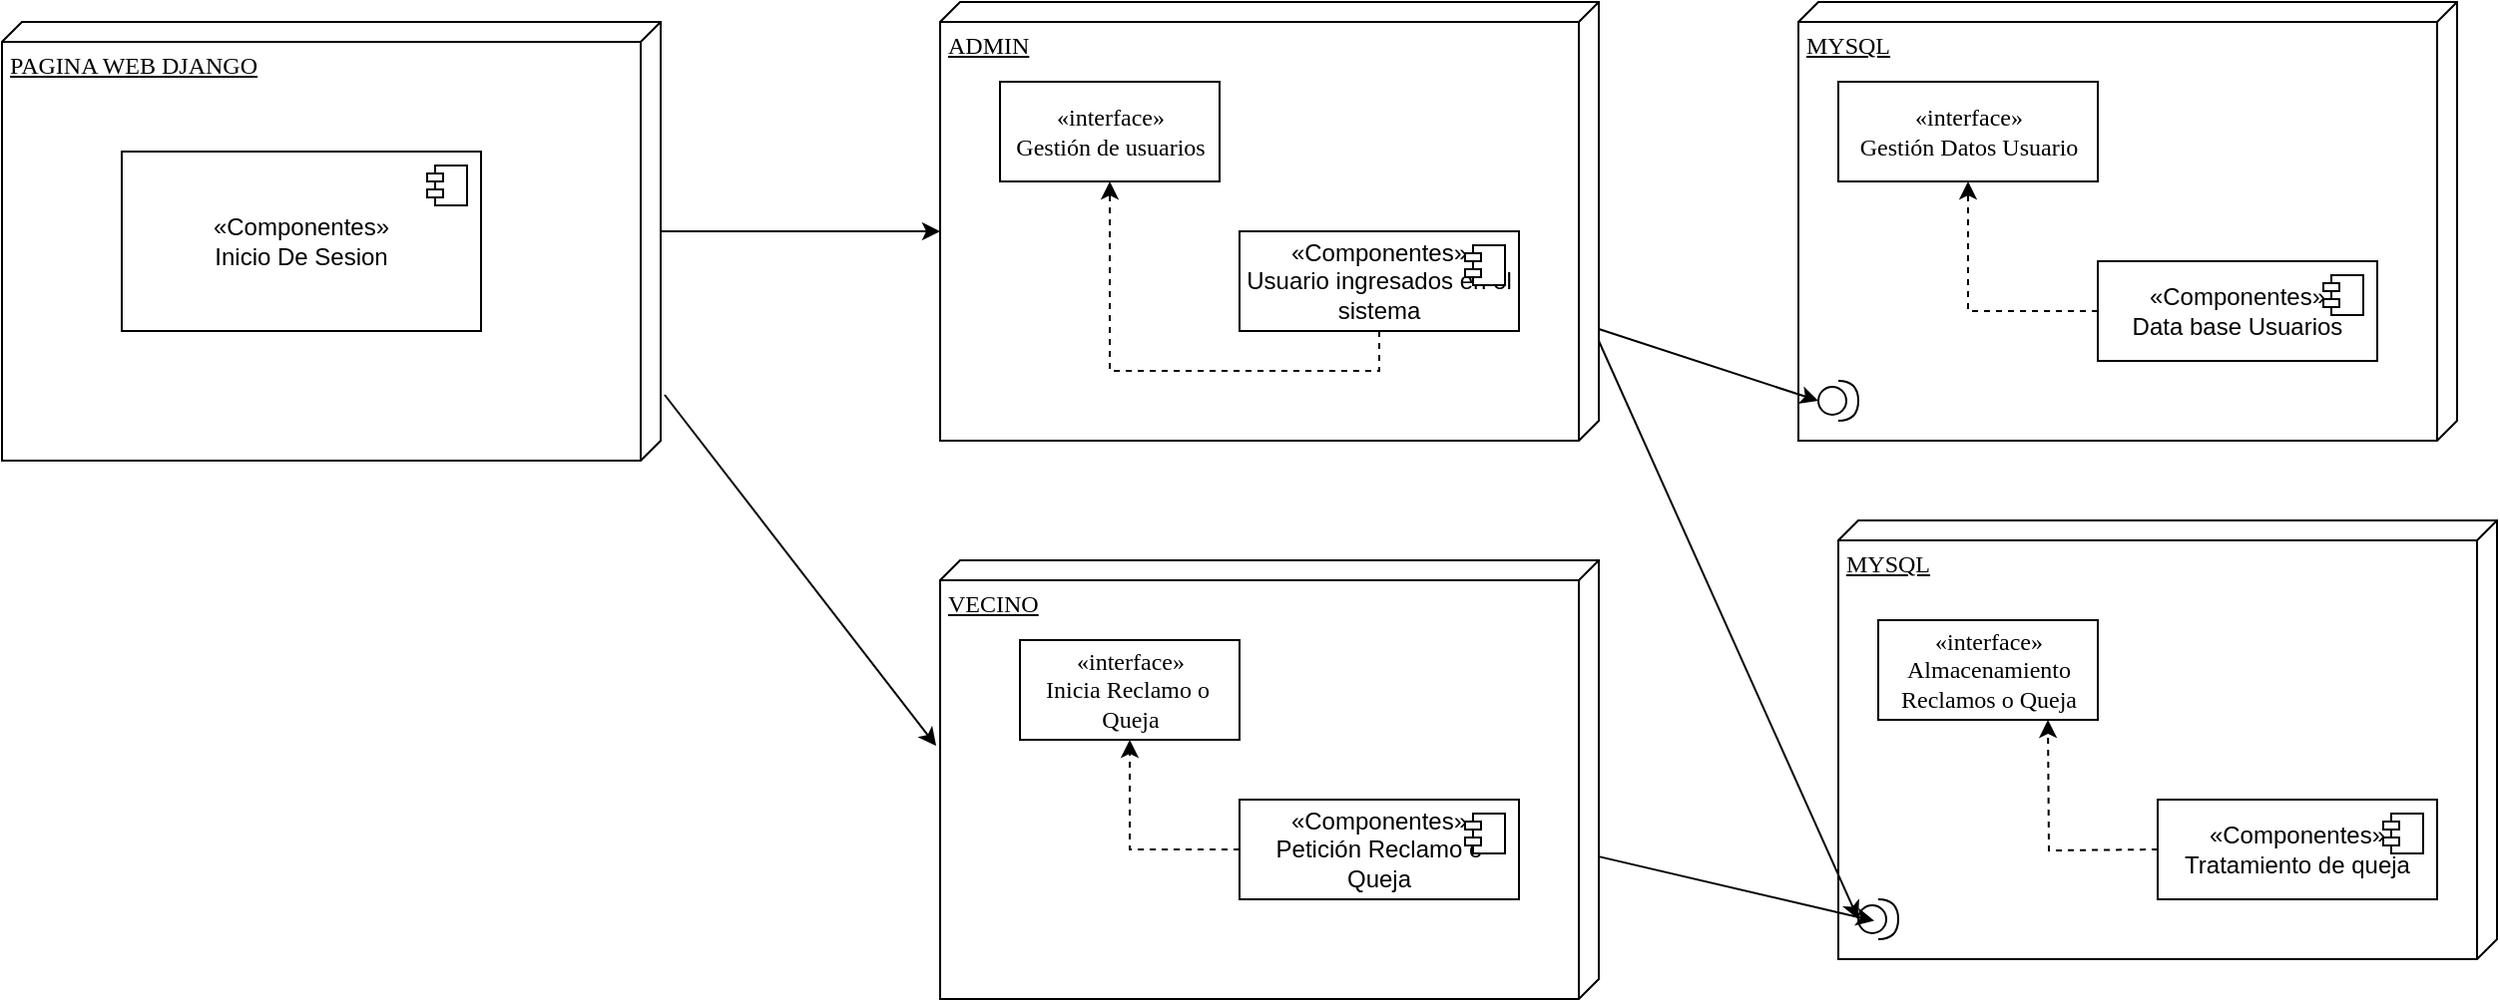 <mxfile version="24.7.8">
  <diagram name="Página-1" id="2cXjhtr7lLlxmYcNSW9r">
    <mxGraphModel grid="1" page="1" gridSize="10" guides="1" tooltips="1" connect="1" arrows="1" fold="1" pageScale="1" pageWidth="827" pageHeight="1169" math="0" shadow="0">
      <root>
        <mxCell id="0" />
        <mxCell id="1" parent="0" />
        <mxCell id="RwJon9xPvFPWPjA8Fi1b-1" style="edgeStyle=orthogonalEdgeStyle;rounded=0;orthogonalLoop=1;jettySize=auto;html=1;exitX=0;exitY=0;exitDx=105;exitDy=0;exitPerimeter=0;entryX=0;entryY=0;entryDx=115;entryDy=330;entryPerimeter=0;" edge="1" parent="1" source="RwJon9xPvFPWPjA8Fi1b-2" target="RwJon9xPvFPWPjA8Fi1b-3">
          <mxGeometry relative="1" as="geometry" />
        </mxCell>
        <mxCell id="RwJon9xPvFPWPjA8Fi1b-2" value="PAGINA WEB DJANGO" style="verticalAlign=top;align=left;spacingTop=8;spacingLeft=2;spacingRight=12;shape=cube;size=10;direction=south;fontStyle=4;html=1;rounded=0;shadow=0;comic=0;labelBackgroundColor=none;strokeWidth=1;fontFamily=Verdana;fontSize=12" vertex="1" parent="1">
          <mxGeometry x="60" y="80" width="330" height="220" as="geometry" />
        </mxCell>
        <mxCell id="RwJon9xPvFPWPjA8Fi1b-3" value="ADMIN" style="verticalAlign=top;align=left;spacingTop=8;spacingLeft=2;spacingRight=12;shape=cube;size=10;direction=south;fontStyle=4;html=1;rounded=0;shadow=0;comic=0;labelBackgroundColor=none;strokeWidth=1;fontFamily=Verdana;fontSize=12" vertex="1" parent="1">
          <mxGeometry x="530" y="70" width="330" height="220" as="geometry" />
        </mxCell>
        <mxCell id="RwJon9xPvFPWPjA8Fi1b-4" value="«interface»&lt;br&gt;Gestión de usuarios" style="html=1;rounded=0;shadow=0;comic=0;labelBackgroundColor=none;strokeWidth=1;fontFamily=Verdana;fontSize=12;align=center;" vertex="1" parent="1">
          <mxGeometry x="560" y="110" width="110" height="50" as="geometry" />
        </mxCell>
        <mxCell id="RwJon9xPvFPWPjA8Fi1b-5" value="«Componentes»&lt;br&gt;Inicio De Sesion" style="html=1;dropTarget=0;whiteSpace=wrap;" vertex="1" parent="1">
          <mxGeometry x="120" y="145" width="180" height="90" as="geometry" />
        </mxCell>
        <mxCell id="RwJon9xPvFPWPjA8Fi1b-6" value="" style="shape=module;jettyWidth=8;jettyHeight=4;" vertex="1" parent="RwJon9xPvFPWPjA8Fi1b-5">
          <mxGeometry x="1" width="20" height="20" relative="1" as="geometry">
            <mxPoint x="-27" y="7" as="offset" />
          </mxGeometry>
        </mxCell>
        <mxCell id="RwJon9xPvFPWPjA8Fi1b-7" style="edgeStyle=orthogonalEdgeStyle;rounded=0;orthogonalLoop=1;jettySize=auto;html=1;exitX=0.5;exitY=1;exitDx=0;exitDy=0;entryX=0.5;entryY=1;entryDx=0;entryDy=0;dashed=1;" edge="1" parent="1" source="RwJon9xPvFPWPjA8Fi1b-8" target="RwJon9xPvFPWPjA8Fi1b-4">
          <mxGeometry relative="1" as="geometry" />
        </mxCell>
        <mxCell id="RwJon9xPvFPWPjA8Fi1b-8" value="«Componentes»&lt;br&gt;Usuario ingresados en el sistema" style="html=1;dropTarget=0;whiteSpace=wrap;" vertex="1" parent="1">
          <mxGeometry x="680" y="185" width="140" height="50" as="geometry" />
        </mxCell>
        <mxCell id="RwJon9xPvFPWPjA8Fi1b-9" value="" style="shape=module;jettyWidth=8;jettyHeight=4;" vertex="1" parent="RwJon9xPvFPWPjA8Fi1b-8">
          <mxGeometry x="1" width="20" height="20" relative="1" as="geometry">
            <mxPoint x="-27" y="7" as="offset" />
          </mxGeometry>
        </mxCell>
        <mxCell id="RwJon9xPvFPWPjA8Fi1b-10" value="VECINO" style="verticalAlign=top;align=left;spacingTop=8;spacingLeft=2;spacingRight=12;shape=cube;size=10;direction=south;fontStyle=4;html=1;rounded=0;shadow=0;comic=0;labelBackgroundColor=none;strokeWidth=1;fontFamily=Verdana;fontSize=12" vertex="1" parent="1">
          <mxGeometry x="530" y="350" width="330" height="220" as="geometry" />
        </mxCell>
        <mxCell id="RwJon9xPvFPWPjA8Fi1b-11" value="«interface»&lt;br&gt;Inicia Reclamo o&amp;nbsp;&lt;div&gt;Queja&lt;/div&gt;" style="html=1;rounded=0;shadow=0;comic=0;labelBackgroundColor=none;strokeWidth=1;fontFamily=Verdana;fontSize=12;align=center;" vertex="1" parent="1">
          <mxGeometry x="570" y="390" width="110" height="50" as="geometry" />
        </mxCell>
        <mxCell id="RwJon9xPvFPWPjA8Fi1b-12" style="edgeStyle=orthogonalEdgeStyle;rounded=0;orthogonalLoop=1;jettySize=auto;html=1;exitX=0;exitY=0.5;exitDx=0;exitDy=0;entryX=0.5;entryY=1;entryDx=0;entryDy=0;dashed=1;" edge="1" parent="1" source="RwJon9xPvFPWPjA8Fi1b-13" target="RwJon9xPvFPWPjA8Fi1b-11">
          <mxGeometry relative="1" as="geometry" />
        </mxCell>
        <mxCell id="RwJon9xPvFPWPjA8Fi1b-13" value="«Componentes»&lt;br&gt;Petición Reclamo o Queja" style="html=1;dropTarget=0;whiteSpace=wrap;" vertex="1" parent="1">
          <mxGeometry x="680" y="470" width="140" height="50" as="geometry" />
        </mxCell>
        <mxCell id="RwJon9xPvFPWPjA8Fi1b-14" value="" style="shape=module;jettyWidth=8;jettyHeight=4;" vertex="1" parent="RwJon9xPvFPWPjA8Fi1b-13">
          <mxGeometry x="1" width="20" height="20" relative="1" as="geometry">
            <mxPoint x="-27" y="7" as="offset" />
          </mxGeometry>
        </mxCell>
        <mxCell id="RwJon9xPvFPWPjA8Fi1b-15" value="MYSQL" style="verticalAlign=top;align=left;spacingTop=8;spacingLeft=2;spacingRight=12;shape=cube;size=10;direction=south;fontStyle=4;html=1;rounded=0;shadow=0;comic=0;labelBackgroundColor=none;strokeWidth=1;fontFamily=Verdana;fontSize=12" vertex="1" parent="1">
          <mxGeometry x="960" y="70" width="330" height="220" as="geometry" />
        </mxCell>
        <mxCell id="RwJon9xPvFPWPjA8Fi1b-16" value="" style="shape=providedRequiredInterface;html=1;verticalLabelPosition=bottom;sketch=0;" vertex="1" parent="1">
          <mxGeometry x="970" y="260" width="20" height="20" as="geometry" />
        </mxCell>
        <mxCell id="RwJon9xPvFPWPjA8Fi1b-17" value="" style="endArrow=classic;html=1;rounded=0;entryX=0;entryY=0.5;entryDx=0;entryDy=0;entryPerimeter=0;" edge="1" parent="1" source="RwJon9xPvFPWPjA8Fi1b-3" target="RwJon9xPvFPWPjA8Fi1b-16">
          <mxGeometry width="50" height="50" relative="1" as="geometry">
            <mxPoint x="860" y="480" as="sourcePoint" />
            <mxPoint x="992" y="562" as="targetPoint" />
          </mxGeometry>
        </mxCell>
        <mxCell id="RwJon9xPvFPWPjA8Fi1b-18" value="«interface»&lt;br&gt;Gestión Datos Usuario" style="html=1;rounded=0;shadow=0;comic=0;labelBackgroundColor=none;strokeWidth=1;fontFamily=Verdana;fontSize=12;align=center;" vertex="1" parent="1">
          <mxGeometry x="980" y="110" width="130" height="50" as="geometry" />
        </mxCell>
        <mxCell id="RwJon9xPvFPWPjA8Fi1b-19" style="edgeStyle=orthogonalEdgeStyle;rounded=0;orthogonalLoop=1;jettySize=auto;html=1;exitX=0;exitY=0.5;exitDx=0;exitDy=0;entryX=0.5;entryY=1;entryDx=0;entryDy=0;dashed=1;" edge="1" parent="1" source="RwJon9xPvFPWPjA8Fi1b-20" target="RwJon9xPvFPWPjA8Fi1b-18">
          <mxGeometry relative="1" as="geometry" />
        </mxCell>
        <mxCell id="RwJon9xPvFPWPjA8Fi1b-20" value="«Componentes»&lt;br&gt;Data base Usuarios" style="html=1;dropTarget=0;whiteSpace=wrap;" vertex="1" parent="1">
          <mxGeometry x="1110" y="200" width="140" height="50" as="geometry" />
        </mxCell>
        <mxCell id="RwJon9xPvFPWPjA8Fi1b-21" value="" style="shape=module;jettyWidth=8;jettyHeight=4;" vertex="1" parent="RwJon9xPvFPWPjA8Fi1b-20">
          <mxGeometry x="1" width="20" height="20" relative="1" as="geometry">
            <mxPoint x="-27" y="7" as="offset" />
          </mxGeometry>
        </mxCell>
        <mxCell id="RwJon9xPvFPWPjA8Fi1b-22" value="" style="endArrow=classic;html=1;rounded=0;entryX=0.423;entryY=1.006;entryDx=0;entryDy=0;entryPerimeter=0;exitX=0.85;exitY=-0.006;exitDx=0;exitDy=0;exitPerimeter=0;" edge="1" parent="1" source="RwJon9xPvFPWPjA8Fi1b-2" target="RwJon9xPvFPWPjA8Fi1b-10">
          <mxGeometry width="50" height="50" relative="1" as="geometry">
            <mxPoint x="870" y="244" as="sourcePoint" />
            <mxPoint x="980" y="280" as="targetPoint" />
          </mxGeometry>
        </mxCell>
        <mxCell id="RwJon9xPvFPWPjA8Fi1b-23" value="MYSQL" style="verticalAlign=top;align=left;spacingTop=8;spacingLeft=2;spacingRight=12;shape=cube;size=10;direction=south;fontStyle=4;html=1;rounded=0;shadow=0;comic=0;labelBackgroundColor=none;strokeWidth=1;fontFamily=Verdana;fontSize=12" vertex="1" parent="1">
          <mxGeometry x="980" y="330" width="330" height="220" as="geometry" />
        </mxCell>
        <mxCell id="RwJon9xPvFPWPjA8Fi1b-24" value="«interface»&lt;br&gt;Almacenamiento &lt;br&gt;Reclamos o Queja" style="html=1;rounded=0;shadow=0;comic=0;labelBackgroundColor=none;strokeWidth=1;fontFamily=Verdana;fontSize=12;align=center;" vertex="1" parent="1">
          <mxGeometry x="1000" y="380" width="110" height="50" as="geometry" />
        </mxCell>
        <mxCell id="RwJon9xPvFPWPjA8Fi1b-25" value="«Componentes»&lt;br&gt;Tratamiento de queja" style="html=1;dropTarget=0;whiteSpace=wrap;" vertex="1" parent="1">
          <mxGeometry x="1140" y="470" width="140" height="50" as="geometry" />
        </mxCell>
        <mxCell id="RwJon9xPvFPWPjA8Fi1b-26" value="" style="shape=module;jettyWidth=8;jettyHeight=4;" vertex="1" parent="RwJon9xPvFPWPjA8Fi1b-25">
          <mxGeometry x="1" width="20" height="20" relative="1" as="geometry">
            <mxPoint x="-27" y="7" as="offset" />
          </mxGeometry>
        </mxCell>
        <mxCell id="RwJon9xPvFPWPjA8Fi1b-27" value="" style="shape=providedRequiredInterface;html=1;verticalLabelPosition=bottom;sketch=0;" vertex="1" parent="1">
          <mxGeometry x="990" y="520" width="20" height="20" as="geometry" />
        </mxCell>
        <mxCell id="RwJon9xPvFPWPjA8Fi1b-28" style="edgeStyle=orthogonalEdgeStyle;rounded=0;orthogonalLoop=1;jettySize=auto;html=1;exitX=0;exitY=0.5;exitDx=0;exitDy=0;entryX=0.5;entryY=1;entryDx=0;entryDy=0;dashed=1;" edge="1" parent="1">
          <mxGeometry relative="1" as="geometry">
            <mxPoint x="1140" y="495" as="sourcePoint" />
            <mxPoint x="1085" y="430" as="targetPoint" />
          </mxGeometry>
        </mxCell>
        <mxCell id="RwJon9xPvFPWPjA8Fi1b-29" value="" style="endArrow=classic;html=1;rounded=0;entryX=0;entryY=0.5;entryDx=0;entryDy=0;entryPerimeter=0;" edge="1" parent="1" target="RwJon9xPvFPWPjA8Fi1b-27">
          <mxGeometry width="50" height="50" relative="1" as="geometry">
            <mxPoint x="860" y="240" as="sourcePoint" />
            <mxPoint x="990" y="290" as="targetPoint" />
          </mxGeometry>
        </mxCell>
        <mxCell id="RwJon9xPvFPWPjA8Fi1b-30" value="" style="endArrow=classic;html=1;rounded=0;entryX=0.4;entryY=0.54;entryDx=0;entryDy=0;entryPerimeter=0;" edge="1" parent="1" source="RwJon9xPvFPWPjA8Fi1b-10" target="RwJon9xPvFPWPjA8Fi1b-27">
          <mxGeometry width="50" height="50" relative="1" as="geometry">
            <mxPoint x="870" y="244" as="sourcePoint" />
            <mxPoint x="980" y="280" as="targetPoint" />
          </mxGeometry>
        </mxCell>
      </root>
    </mxGraphModel>
  </diagram>
</mxfile>
